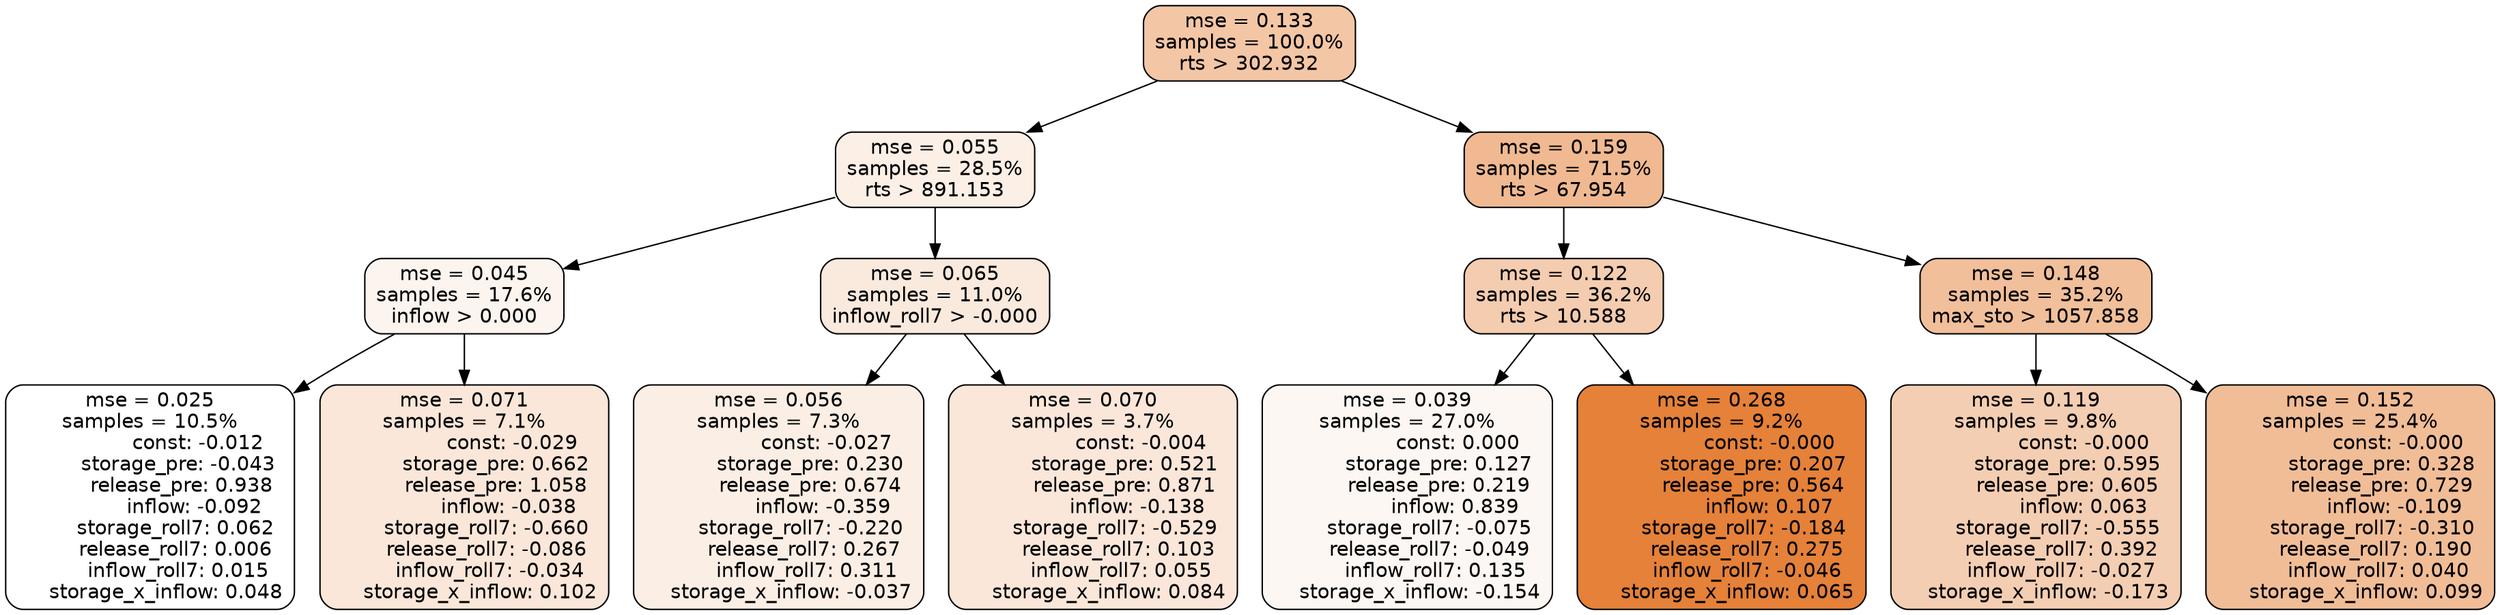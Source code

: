 digraph tree {
node [shape=rectangle, style="filled, rounded", color="black", fontname=helvetica] ;
edge [fontname=helvetica] ;
	"0" [label="mse = 0.133
samples = 100.0%
rts > 302.932", fillcolor="#f3c6a6"]
	"8" [label="mse = 0.055
samples = 28.5%
rts > 891.153", fillcolor="#fbefe6"]
	"1" [label="mse = 0.159
samples = 71.5%
rts > 67.954", fillcolor="#f0b991"]
	"9" [label="mse = 0.045
samples = 17.6%
inflow > 0.000", fillcolor="#fcf4ee"]
	"12" [label="mse = 0.065
samples = 11.0%
inflow_roll7 > -0.000", fillcolor="#fae9dd"]
	"2" [label="mse = 0.122
samples = 36.2%
rts > 10.588", fillcolor="#f4ccaf"]
	"5" [label="mse = 0.148
samples = 35.2%
max_sto > 1057.858", fillcolor="#f1bf9a"]
	"10" [label="mse = 0.025
samples = 10.5%
               const: -0.012
         storage_pre: -0.043
          release_pre: 0.938
              inflow: -0.092
        storage_roll7: 0.062
        release_roll7: 0.006
         inflow_roll7: 0.015
     storage_x_inflow: 0.048", fillcolor="#ffffff"]
	"11" [label="mse = 0.071
samples = 7.1%
               const: -0.029
          storage_pre: 0.662
          release_pre: 1.058
              inflow: -0.038
       storage_roll7: -0.660
       release_roll7: -0.086
        inflow_roll7: -0.034
     storage_x_inflow: 0.102", fillcolor="#fae7d9"]
	"13" [label="mse = 0.056
samples = 7.3%
               const: -0.027
          storage_pre: 0.230
          release_pre: 0.674
              inflow: -0.359
       storage_roll7: -0.220
        release_roll7: 0.267
         inflow_roll7: 0.311
    storage_x_inflow: -0.037", fillcolor="#fbeee5"]
	"14" [label="mse = 0.070
samples = 3.7%
               const: -0.004
          storage_pre: 0.521
          release_pre: 0.871
              inflow: -0.138
       storage_roll7: -0.529
        release_roll7: 0.103
         inflow_roll7: 0.055
     storage_x_inflow: 0.084", fillcolor="#fae7da"]
	"3" [label="mse = 0.039
samples = 27.0%
                const: 0.000
          storage_pre: 0.127
          release_pre: 0.219
               inflow: 0.839
       storage_roll7: -0.075
       release_roll7: -0.049
         inflow_roll7: 0.135
    storage_x_inflow: -0.154", fillcolor="#fdf7f3"]
	"4" [label="mse = 0.268
samples = 9.2%
               const: -0.000
          storage_pre: 0.207
          release_pre: 0.564
               inflow: 0.107
       storage_roll7: -0.184
        release_roll7: 0.275
        inflow_roll7: -0.046
     storage_x_inflow: 0.065", fillcolor="#e58139"]
	"7" [label="mse = 0.119
samples = 9.8%
               const: -0.000
          storage_pre: 0.595
          release_pre: 0.605
               inflow: 0.063
       storage_roll7: -0.555
        release_roll7: 0.392
        inflow_roll7: -0.027
    storage_x_inflow: -0.173", fillcolor="#f4ceb2"]
	"6" [label="mse = 0.152
samples = 25.4%
               const: -0.000
          storage_pre: 0.328
          release_pre: 0.729
              inflow: -0.109
       storage_roll7: -0.310
        release_roll7: 0.190
         inflow_roll7: 0.040
     storage_x_inflow: 0.099", fillcolor="#f1bd97"]

	"0" -> "1"
	"0" -> "8"
	"8" -> "9"
	"8" -> "12"
	"1" -> "2"
	"1" -> "5"
	"9" -> "10"
	"9" -> "11"
	"12" -> "13"
	"12" -> "14"
	"2" -> "3"
	"2" -> "4"
	"5" -> "6"
	"5" -> "7"
}